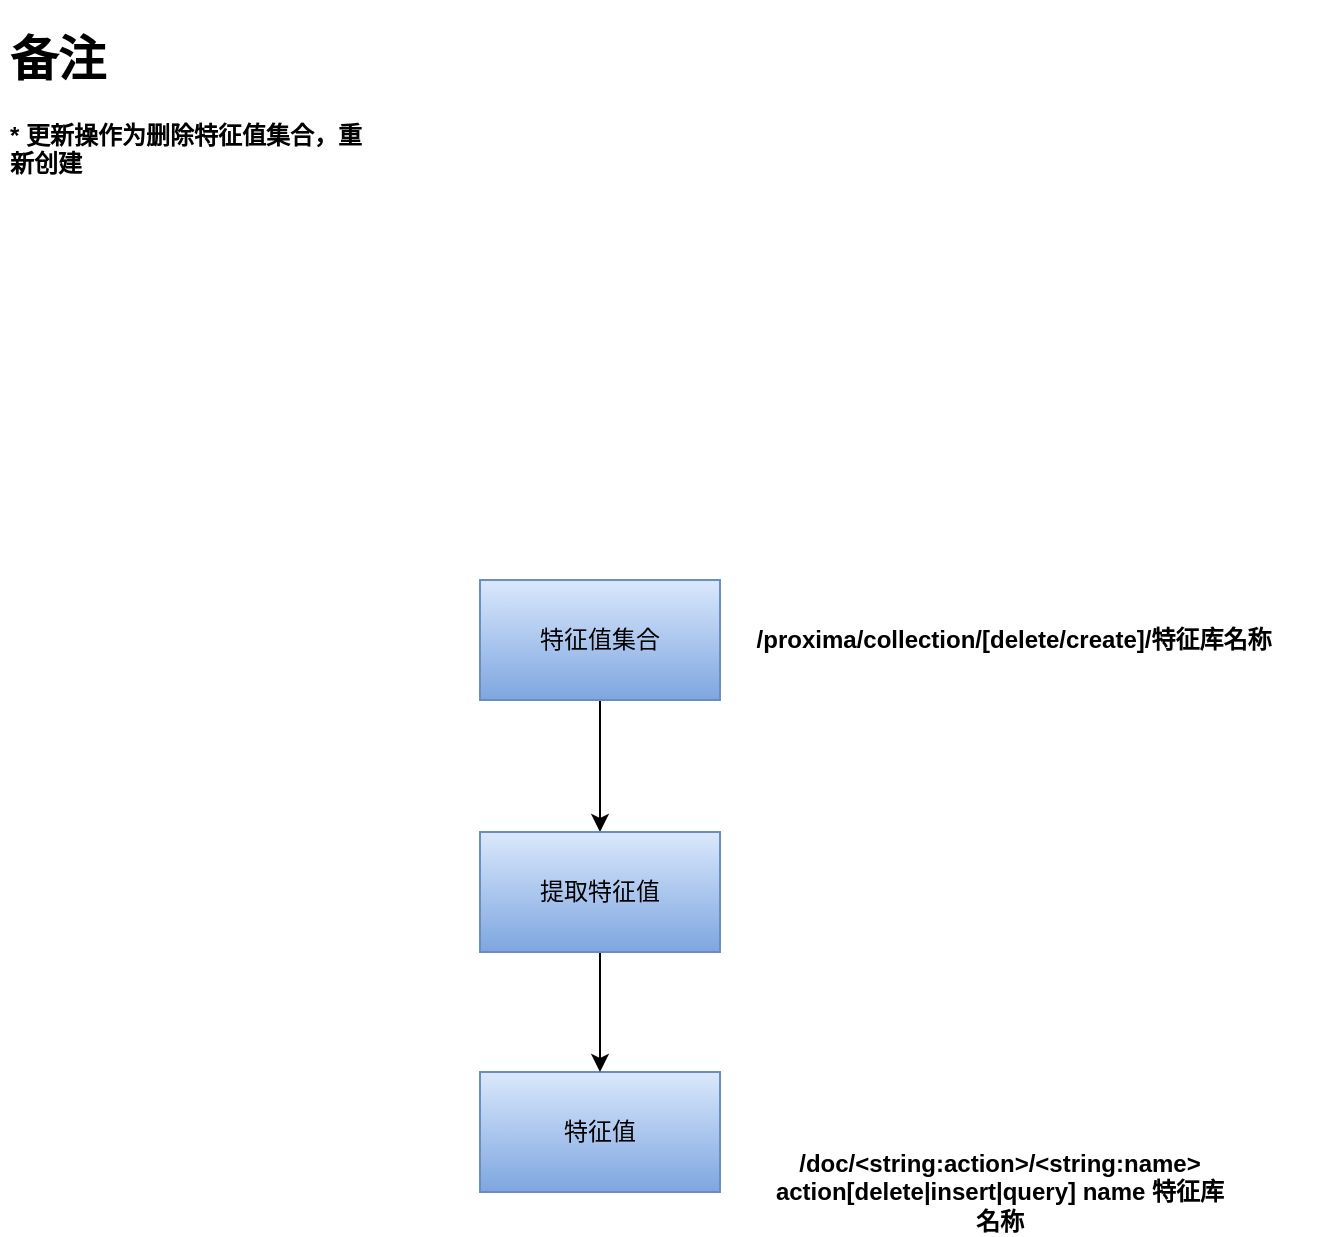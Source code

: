 <mxfile version="17.4.6" type="github">
  <diagram id="gHwJbXmGLH2jqeoKwgFD" name="Page-1">
    <mxGraphModel dx="2062" dy="1146" grid="1" gridSize="10" guides="1" tooltips="1" connect="1" arrows="1" fold="1" page="1" pageScale="1" pageWidth="827" pageHeight="1169" math="0" shadow="0">
      <root>
        <mxCell id="0" />
        <mxCell id="1" parent="0" />
        <mxCell id="BS0VK_3hPEfs9OFceFL0-1" style="edgeStyle=orthogonalEdgeStyle;curved=0;rounded=1;sketch=0;orthogonalLoop=1;jettySize=auto;html=1;fontColor=#000000;" edge="1" parent="1" source="BS0VK_3hPEfs9OFceFL0-2" target="BS0VK_3hPEfs9OFceFL0-9">
          <mxGeometry relative="1" as="geometry" />
        </mxCell>
        <mxCell id="BS0VK_3hPEfs9OFceFL0-2" value="特征值集合" style="rounded=0;whiteSpace=wrap;html=1;sketch=0;fillColor=#dae8fc;gradientColor=#7ea6e0;strokeColor=#6c8ebf;" vertex="1" parent="1">
          <mxGeometry x="250" y="320" width="120" height="60" as="geometry" />
        </mxCell>
        <mxCell id="BS0VK_3hPEfs9OFceFL0-3" value="特征值" style="rounded=0;whiteSpace=wrap;html=1;sketch=0;fillColor=#dae8fc;gradientColor=#7ea6e0;strokeColor=#6c8ebf;" vertex="1" parent="1">
          <mxGeometry x="250" y="566" width="120" height="60" as="geometry" />
        </mxCell>
        <mxCell id="BS0VK_3hPEfs9OFceFL0-4" value="&lt;div class=&quot;lake-content&quot;&gt;&lt;span class=&quot;ne-text&quot;&gt;/proxima/collection/[delete/create]/特征库名称&lt;/span&gt;&lt;/div&gt;" style="text;html=1;strokeColor=none;fillColor=none;align=center;verticalAlign=middle;whiteSpace=wrap;rounded=0;sketch=0;fontColor=#000000;fontStyle=1" vertex="1" parent="1">
          <mxGeometry x="362" y="340" width="310" height="20" as="geometry" />
        </mxCell>
        <mxCell id="BS0VK_3hPEfs9OFceFL0-5" value="&lt;div class=&quot;lake-content&quot;&gt;&lt;span class=&quot;ne-text&quot;&gt;/doc/&amp;lt;string:action&amp;gt;/&amp;lt;string:name&amp;gt;    action[delete|insert|query]  name 特征库名称&lt;/span&gt;&lt;/div&gt;" style="text;html=1;strokeColor=none;fillColor=none;align=center;verticalAlign=middle;whiteSpace=wrap;rounded=0;sketch=0;fontColor=#000000;fontStyle=1" vertex="1" parent="1">
          <mxGeometry x="395" y="606" width="230" height="40" as="geometry" />
        </mxCell>
        <mxCell id="BS0VK_3hPEfs9OFceFL0-6" value="&lt;h1&gt;备注&lt;/h1&gt;&lt;p&gt;&lt;b&gt;* 更新操作为删除特征值集合，重新创建&lt;/b&gt;&lt;/p&gt;" style="text;html=1;strokeColor=none;fillColor=none;spacing=5;spacingTop=-20;whiteSpace=wrap;overflow=hidden;rounded=0;sketch=0;fontColor=#000000;" vertex="1" parent="1">
          <mxGeometry x="10" y="40" width="190" height="120" as="geometry" />
        </mxCell>
        <mxCell id="BS0VK_3hPEfs9OFceFL0-8" style="edgeStyle=orthogonalEdgeStyle;curved=0;rounded=1;sketch=0;orthogonalLoop=1;jettySize=auto;html=1;fontColor=#000000;" edge="1" parent="1" source="BS0VK_3hPEfs9OFceFL0-9" target="BS0VK_3hPEfs9OFceFL0-3">
          <mxGeometry relative="1" as="geometry" />
        </mxCell>
        <mxCell id="BS0VK_3hPEfs9OFceFL0-9" value="提取特征值" style="whiteSpace=wrap;html=1;fillColor=#dae8fc;gradientColor=#7ea6e0;strokeColor=#6c8ebf;" vertex="1" parent="1">
          <mxGeometry x="250" y="446" width="120" height="60" as="geometry" />
        </mxCell>
      </root>
    </mxGraphModel>
  </diagram>
</mxfile>
